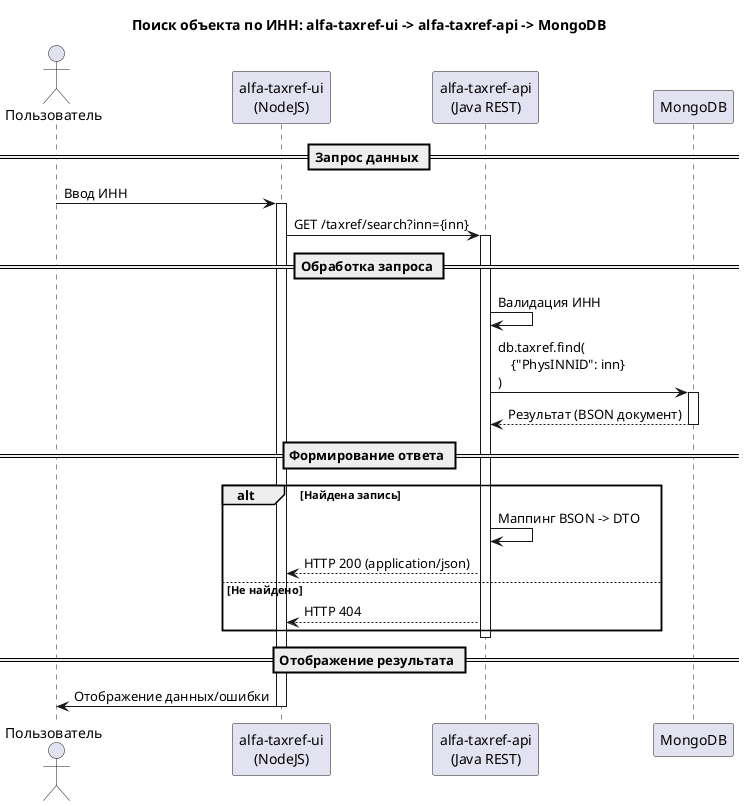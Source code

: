 @startuml
title Поиск объекта по ИНН: alfa-taxref-ui -> alfa-taxref-api -> MongoDB
actor Пользователь as user
participant "alfa-taxref-ui\n(NodeJS)" as ui
participant "alfa-taxref-api\n(Java REST)" as api
participant "MongoDB" as db

== Запрос данных ==
user -> ui : Ввод ИНН
activate ui
ui -> api : GET /taxref/search?inn={inn}
activate api

== Обработка запроса ==
api -> api : Валидация ИНН
api -> db : db.taxref.find(\n    {"PhysINNID": inn}\n)
activate db
db --> api : Результат (BSON документ)
deactivate db

== Формирование ответа ==
alt Найдена запись
    api -> api : Маппинг BSON -> DTO
    api --> ui : HTTP 200 (application/json)
else Не найдено
    api --> ui : HTTP 404
end
deactivate api

== Отображение результата ==
ui -> user : Отображение данных/ошибки
deactivate ui
@enduml